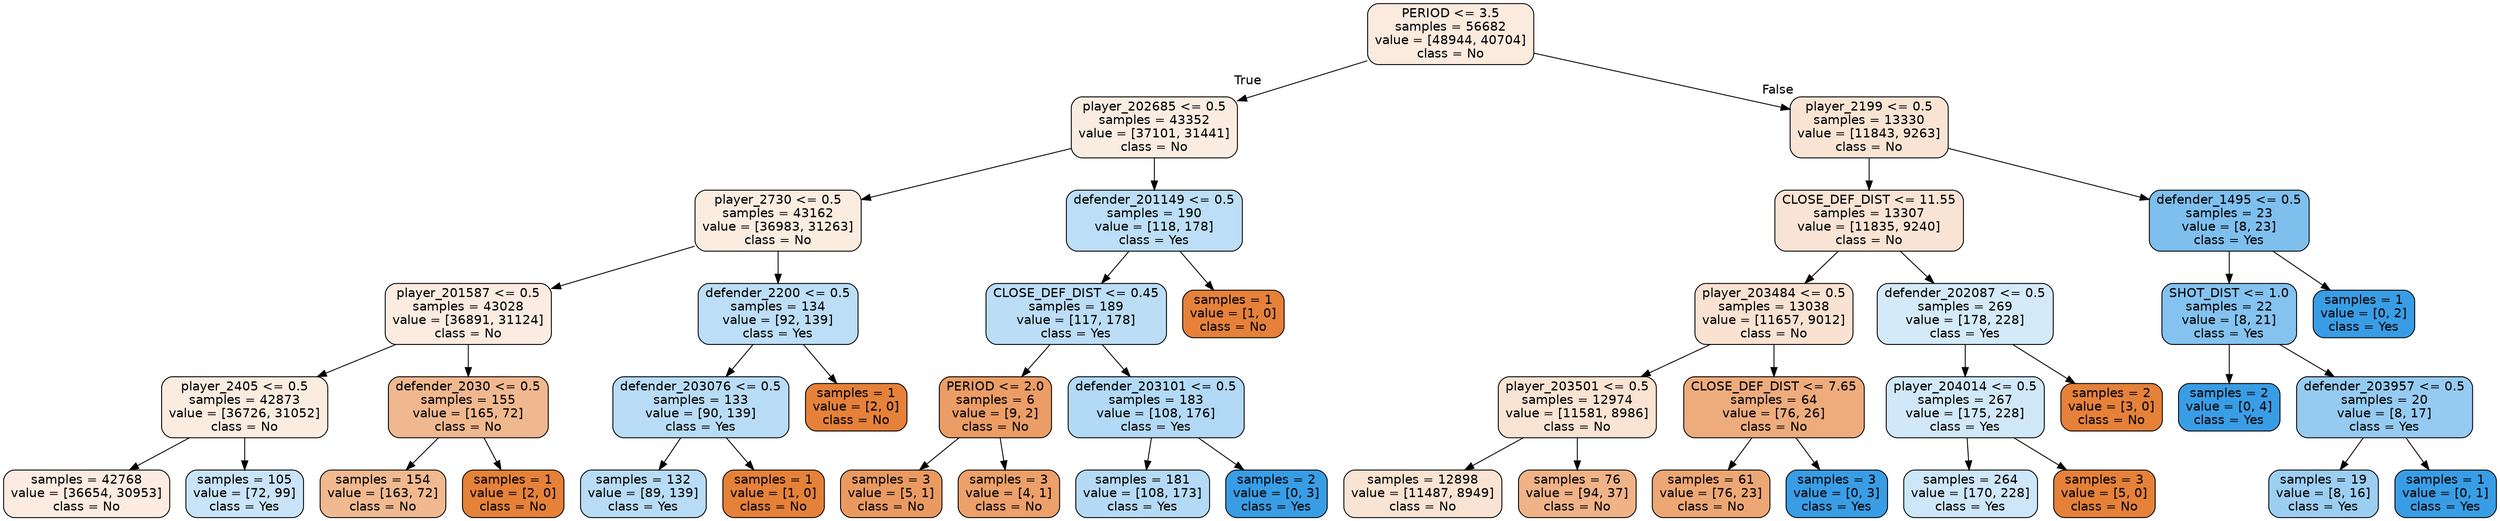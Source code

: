 digraph Tree {
node [shape=box, style="filled, rounded", color="black", fontname=helvetica] ;
edge [fontname=helvetica] ;
0 [label="PERIOD <= 3.5\nsamples = 56682\nvalue = [48944, 40704]\nclass = No", fillcolor="#fbeade"] ;
1 [label="player_202685 <= 0.5\nsamples = 43352\nvalue = [37101, 31441]\nclass = No", fillcolor="#fbece1"] ;
0 -> 1 [labeldistance=2.5, labelangle=45, headlabel="True"] ;
2 [label="player_2730 <= 0.5\nsamples = 43162\nvalue = [36983, 31263]\nclass = No", fillcolor="#fbece0"] ;
1 -> 2 ;
3 [label="player_201587 <= 0.5\nsamples = 43028\nvalue = [36891, 31124]\nclass = No", fillcolor="#fbebe0"] ;
2 -> 3 ;
4 [label="player_2405 <= 0.5\nsamples = 42873\nvalue = [36726, 31052]\nclass = No", fillcolor="#fbece0"] ;
3 -> 4 ;
5 [label="samples = 42768\nvalue = [36654, 30953]\nclass = No", fillcolor="#fbebe0"] ;
4 -> 5 ;
6 [label="samples = 105\nvalue = [72, 99]\nclass = Yes", fillcolor="#c9e4f8"] ;
4 -> 6 ;
7 [label="defender_2030 <= 0.5\nsamples = 155\nvalue = [165, 72]\nclass = No", fillcolor="#f0b88f"] ;
3 -> 7 ;
8 [label="samples = 154\nvalue = [163, 72]\nclass = No", fillcolor="#f0b990"] ;
7 -> 8 ;
9 [label="samples = 1\nvalue = [2, 0]\nclass = No", fillcolor="#e58139"] ;
7 -> 9 ;
10 [label="defender_2200 <= 0.5\nsamples = 134\nvalue = [92, 139]\nclass = Yes", fillcolor="#bcdef6"] ;
2 -> 10 ;
11 [label="defender_203076 <= 0.5\nsamples = 133\nvalue = [90, 139]\nclass = Yes", fillcolor="#b9dcf6"] ;
10 -> 11 ;
12 [label="samples = 132\nvalue = [89, 139]\nclass = Yes", fillcolor="#b8dcf6"] ;
11 -> 12 ;
13 [label="samples = 1\nvalue = [1, 0]\nclass = No", fillcolor="#e58139"] ;
11 -> 13 ;
14 [label="samples = 1\nvalue = [2, 0]\nclass = No", fillcolor="#e58139"] ;
10 -> 14 ;
15 [label="defender_201149 <= 0.5\nsamples = 190\nvalue = [118, 178]\nclass = Yes", fillcolor="#bcdef6"] ;
1 -> 15 ;
16 [label="CLOSE_DEF_DIST <= 0.45\nsamples = 189\nvalue = [117, 178]\nclass = Yes", fillcolor="#bbddf6"] ;
15 -> 16 ;
17 [label="PERIOD <= 2.0\nsamples = 6\nvalue = [9, 2]\nclass = No", fillcolor="#eb9d65"] ;
16 -> 17 ;
18 [label="samples = 3\nvalue = [5, 1]\nclass = No", fillcolor="#ea9a61"] ;
17 -> 18 ;
19 [label="samples = 3\nvalue = [4, 1]\nclass = No", fillcolor="#eca06a"] ;
17 -> 19 ;
20 [label="defender_203101 <= 0.5\nsamples = 183\nvalue = [108, 176]\nclass = Yes", fillcolor="#b2d9f5"] ;
16 -> 20 ;
21 [label="samples = 181\nvalue = [108, 173]\nclass = Yes", fillcolor="#b5daf5"] ;
20 -> 21 ;
22 [label="samples = 2\nvalue = [0, 3]\nclass = Yes", fillcolor="#399de5"] ;
20 -> 22 ;
23 [label="samples = 1\nvalue = [1, 0]\nclass = No", fillcolor="#e58139"] ;
15 -> 23 ;
24 [label="player_2199 <= 0.5\nsamples = 13330\nvalue = [11843, 9263]\nclass = No", fillcolor="#f9e4d4"] ;
0 -> 24 [labeldistance=2.5, labelangle=-45, headlabel="False"] ;
25 [label="CLOSE_DEF_DIST <= 11.55\nsamples = 13307\nvalue = [11835, 9240]\nclass = No", fillcolor="#f9e3d4"] ;
24 -> 25 ;
26 [label="player_203484 <= 0.5\nsamples = 13038\nvalue = [11657, 9012]\nclass = No", fillcolor="#f9e2d2"] ;
25 -> 26 ;
27 [label="player_203501 <= 0.5\nsamples = 12974\nvalue = [11581, 8986]\nclass = No", fillcolor="#f9e3d3"] ;
26 -> 27 ;
28 [label="samples = 12898\nvalue = [11487, 8949]\nclass = No", fillcolor="#f9e3d3"] ;
27 -> 28 ;
29 [label="samples = 76\nvalue = [94, 37]\nclass = No", fillcolor="#efb387"] ;
27 -> 29 ;
30 [label="CLOSE_DEF_DIST <= 7.65\nsamples = 64\nvalue = [76, 26]\nclass = No", fillcolor="#eeac7d"] ;
26 -> 30 ;
31 [label="samples = 61\nvalue = [76, 23]\nclass = No", fillcolor="#eda775"] ;
30 -> 31 ;
32 [label="samples = 3\nvalue = [0, 3]\nclass = Yes", fillcolor="#399de5"] ;
30 -> 32 ;
33 [label="defender_202087 <= 0.5\nsamples = 269\nvalue = [178, 228]\nclass = Yes", fillcolor="#d4eaf9"] ;
25 -> 33 ;
34 [label="player_204014 <= 0.5\nsamples = 267\nvalue = [175, 228]\nclass = Yes", fillcolor="#d1e8f9"] ;
33 -> 34 ;
35 [label="samples = 264\nvalue = [170, 228]\nclass = Yes", fillcolor="#cde6f8"] ;
34 -> 35 ;
36 [label="samples = 3\nvalue = [5, 0]\nclass = No", fillcolor="#e58139"] ;
34 -> 36 ;
37 [label="samples = 2\nvalue = [3, 0]\nclass = No", fillcolor="#e58139"] ;
33 -> 37 ;
38 [label="defender_1495 <= 0.5\nsamples = 23\nvalue = [8, 23]\nclass = Yes", fillcolor="#7ebfee"] ;
24 -> 38 ;
39 [label="SHOT_DIST <= 1.0\nsamples = 22\nvalue = [8, 21]\nclass = Yes", fillcolor="#84c2ef"] ;
38 -> 39 ;
40 [label="samples = 2\nvalue = [0, 4]\nclass = Yes", fillcolor="#399de5"] ;
39 -> 40 ;
41 [label="defender_203957 <= 0.5\nsamples = 20\nvalue = [8, 17]\nclass = Yes", fillcolor="#96cbf1"] ;
39 -> 41 ;
42 [label="samples = 19\nvalue = [8, 16]\nclass = Yes", fillcolor="#9ccef2"] ;
41 -> 42 ;
43 [label="samples = 1\nvalue = [0, 1]\nclass = Yes", fillcolor="#399de5"] ;
41 -> 43 ;
44 [label="samples = 1\nvalue = [0, 2]\nclass = Yes", fillcolor="#399de5"] ;
38 -> 44 ;
}